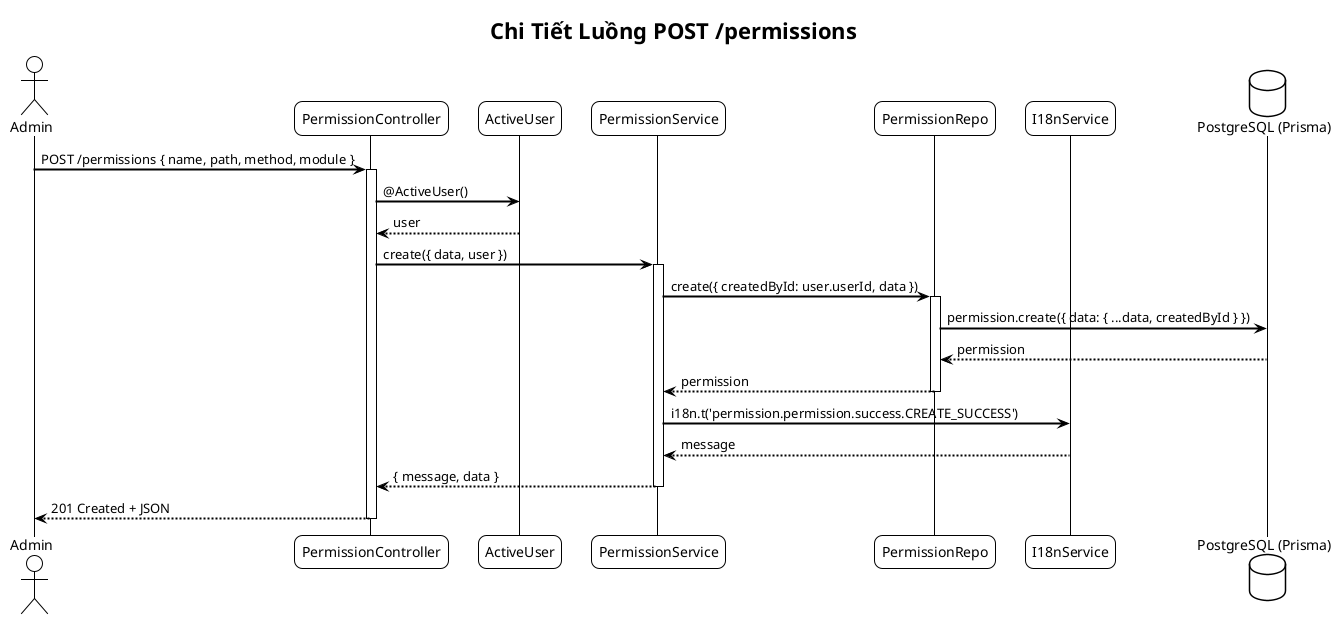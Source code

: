 @startuml Permission - Create Sequence
!theme plain
skinparam backgroundColor #FFFFFF
skinparam sequenceArrowThickness 2
skinparam roundcorner 16

title Chi Tiết Luồng POST /permissions

actor "Admin" as A
participant "PermissionController" as PC
participant "ActiveUser" as AU
participant "PermissionService" as PS
participant "PermissionRepo" as PR
participant "I18nService" as IS
database "PostgreSQL (Prisma)" as DB

A -> PC: POST /permissions { name, path, method, module }
activate PC

PC -> AU: @ActiveUser()
AU --> PC: user

PC -> PS: create({ data, user })
activate PS

PS -> PR: create({ createdById: user.userId, data })
activate PR
PR -> DB: permission.create({ data: { ...data, createdById } })
DB --> PR: permission
PR --> PS: permission
deactivate PR

PS -> IS: i18n.t('permission.permission.success.CREATE_SUCCESS')
IS --> PS: message
PS --> PC: { message, data }
deactivate PS

PC --> A: 201 Created + JSON
deactivate PC

@enduml


